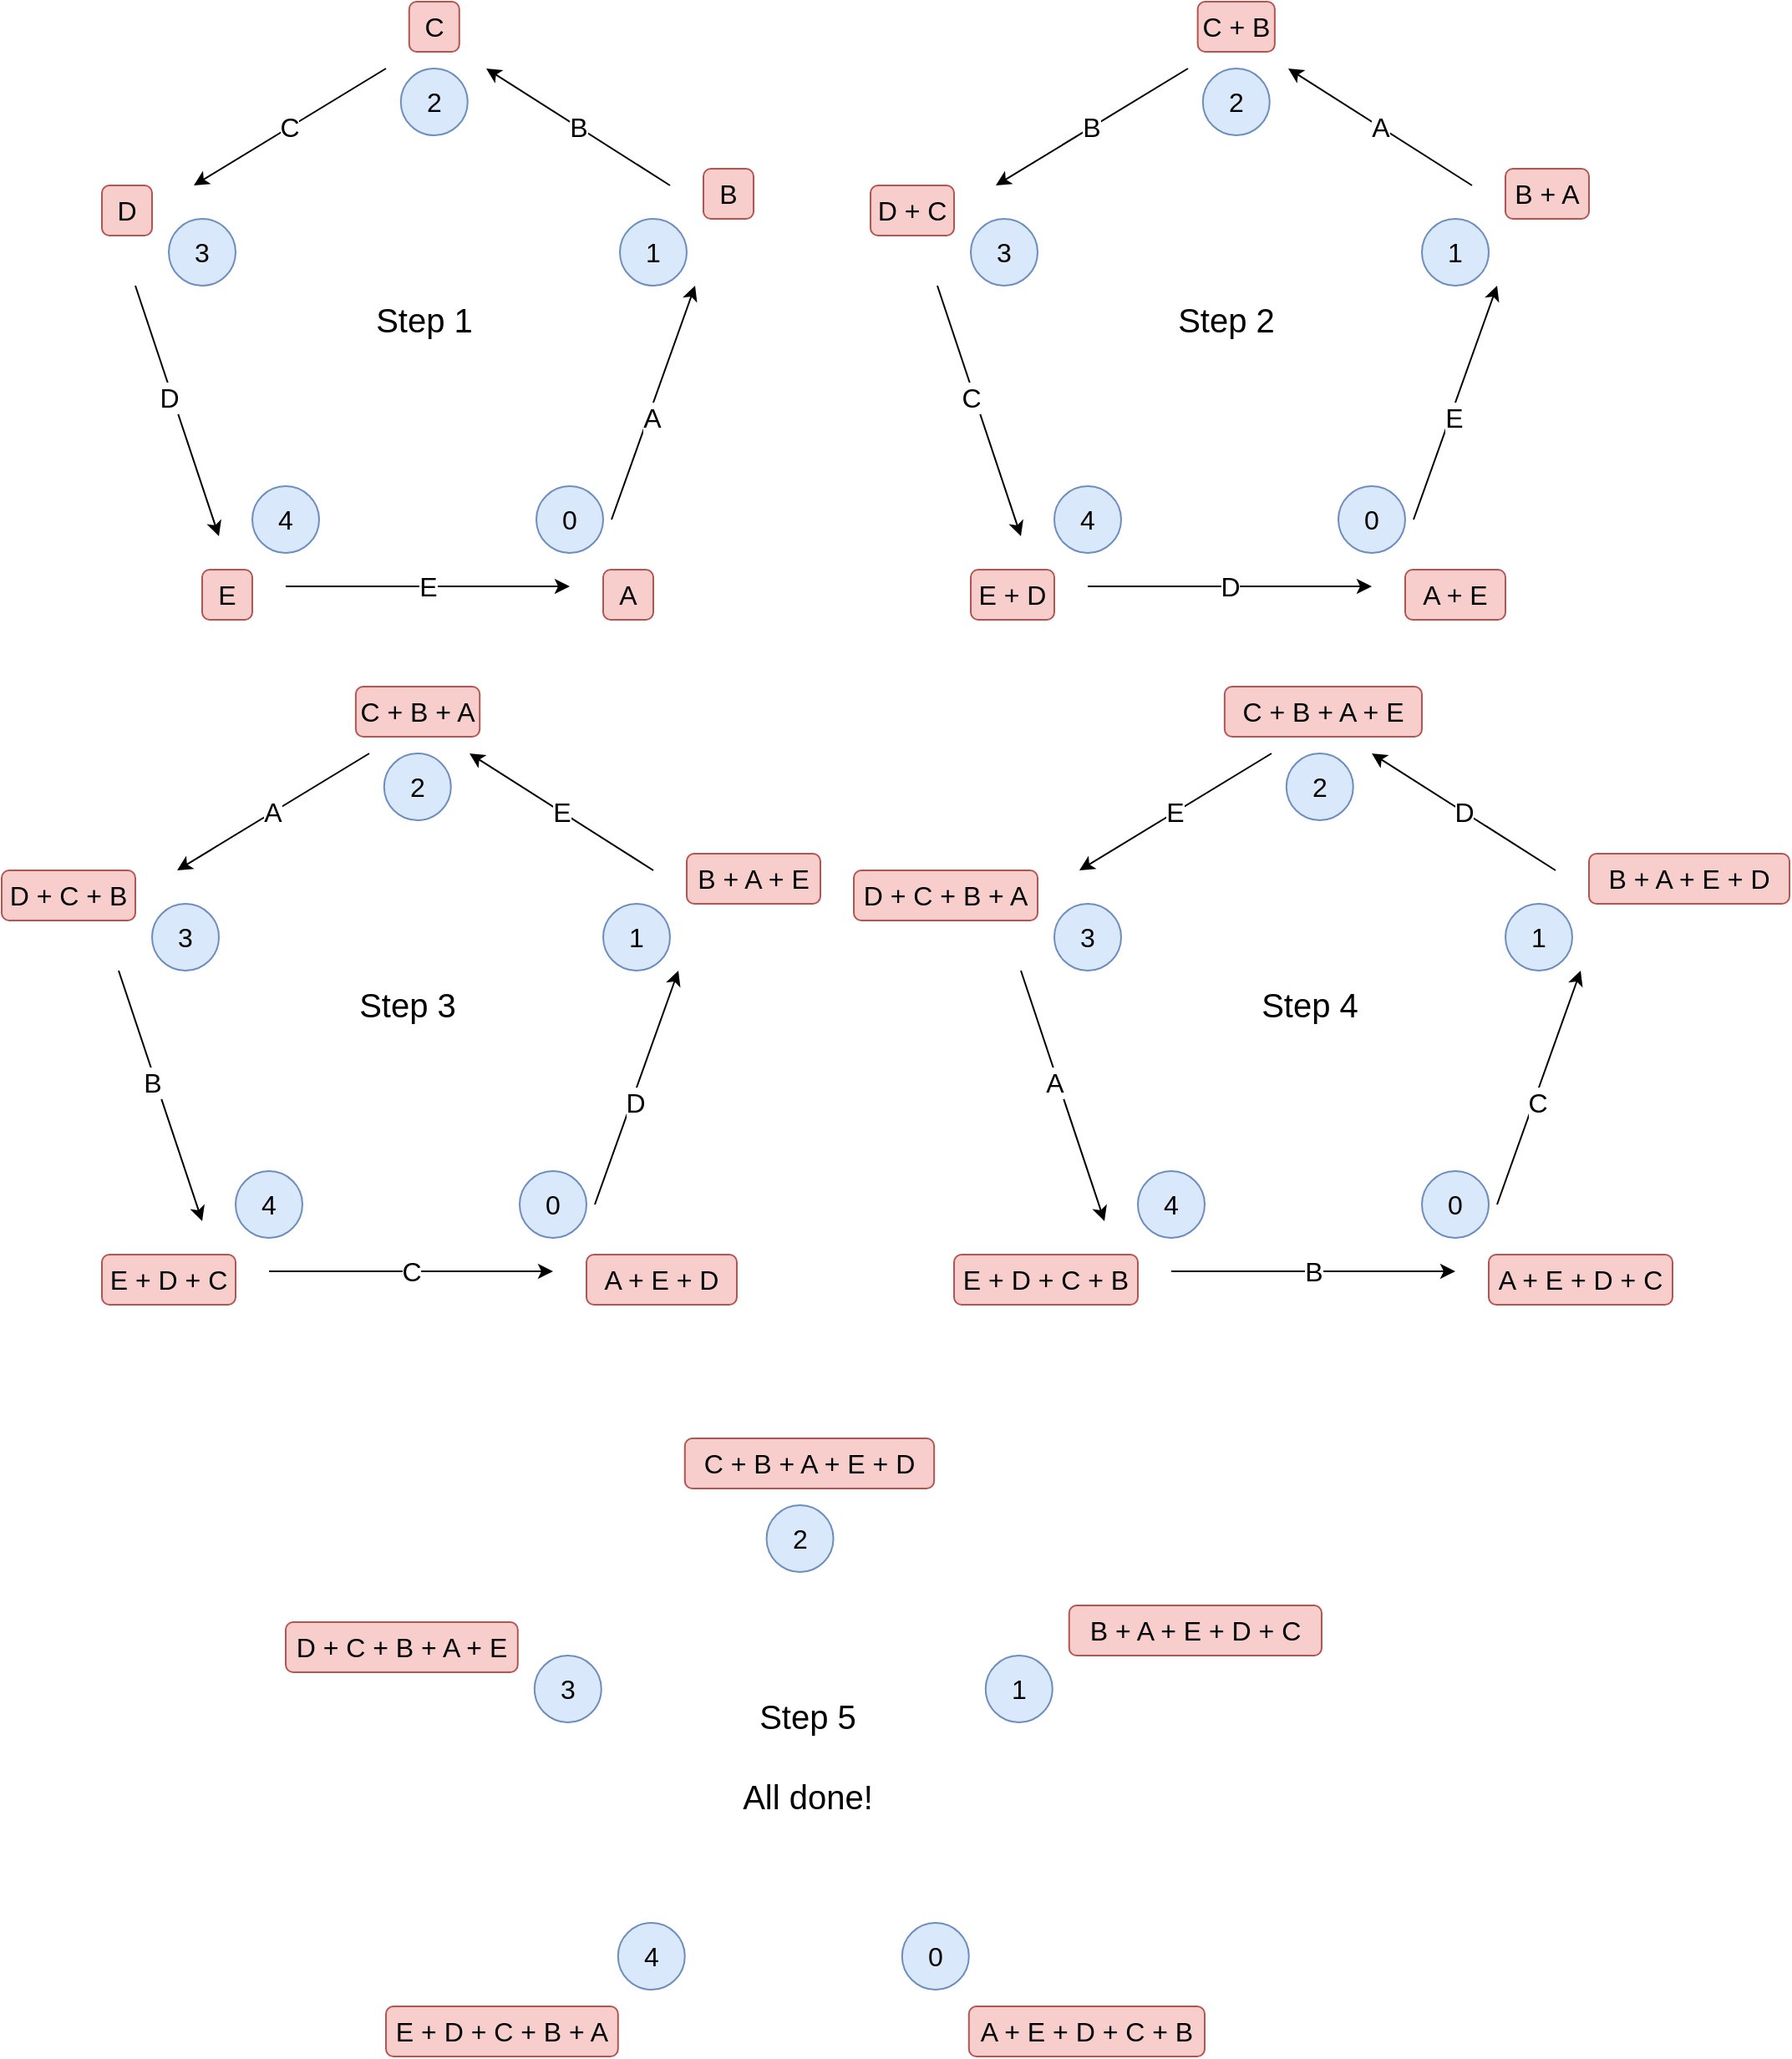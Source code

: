 <mxfile version="13.9.9" type="device"><diagram id="yCW7k7r_2g8WvcAUZqgE" name="Page-1"><mxGraphModel dx="786" dy="580" grid="1" gridSize="10" guides="1" tooltips="1" connect="1" arrows="1" fold="1" page="1" pageScale="1" pageWidth="827" pageHeight="1169" math="0" shadow="0"><root><mxCell id="0"/><mxCell id="1" parent="0"/><mxCell id="XMe_7JjSGgtUtgDLbpnC-4" value="0" style="ellipse;whiteSpace=wrap;html=1;aspect=fixed;fillColor=#dae8fc;strokeColor=#6c8ebf;fontSize=16;" vertex="1" parent="1"><mxGeometry x="350" y="300" width="40" height="40" as="geometry"/></mxCell><mxCell id="XMe_7JjSGgtUtgDLbpnC-5" value="1" style="ellipse;whiteSpace=wrap;html=1;aspect=fixed;fillColor=#dae8fc;strokeColor=#6c8ebf;fontSize=16;" vertex="1" parent="1"><mxGeometry x="400" y="140" width="40" height="40" as="geometry"/></mxCell><mxCell id="XMe_7JjSGgtUtgDLbpnC-6" value="2" style="ellipse;whiteSpace=wrap;html=1;aspect=fixed;fillColor=#dae8fc;strokeColor=#6c8ebf;fontSize=16;" vertex="1" parent="1"><mxGeometry x="268.89" y="50" width="40" height="40" as="geometry"/></mxCell><mxCell id="XMe_7JjSGgtUtgDLbpnC-7" value="3" style="ellipse;whiteSpace=wrap;html=1;aspect=fixed;fillColor=#dae8fc;strokeColor=#6c8ebf;fontSize=16;" vertex="1" parent="1"><mxGeometry x="130" y="140" width="40" height="40" as="geometry"/></mxCell><mxCell id="XMe_7JjSGgtUtgDLbpnC-8" value="4" style="ellipse;whiteSpace=wrap;html=1;aspect=fixed;fillColor=#dae8fc;strokeColor=#6c8ebf;fontSize=16;" vertex="1" parent="1"><mxGeometry x="180" y="300" width="40" height="40" as="geometry"/></mxCell><mxCell id="XMe_7JjSGgtUtgDLbpnC-9" value="A" style="rounded=1;whiteSpace=wrap;html=1;fontSize=16;fillColor=#f8cecc;strokeColor=#b85450;" vertex="1" parent="1"><mxGeometry x="390" y="350" width="30" height="30" as="geometry"/></mxCell><mxCell id="XMe_7JjSGgtUtgDLbpnC-10" value="B" style="rounded=1;whiteSpace=wrap;html=1;fontSize=16;fillColor=#f8cecc;strokeColor=#b85450;" vertex="1" parent="1"><mxGeometry x="450" y="110" width="30" height="30" as="geometry"/></mxCell><mxCell id="XMe_7JjSGgtUtgDLbpnC-11" value="C" style="rounded=1;whiteSpace=wrap;html=1;fontSize=16;fillColor=#f8cecc;strokeColor=#b85450;" vertex="1" parent="1"><mxGeometry x="273.89" y="10" width="30" height="30" as="geometry"/></mxCell><mxCell id="XMe_7JjSGgtUtgDLbpnC-12" value="D" style="rounded=1;whiteSpace=wrap;html=1;fontSize=16;fillColor=#f8cecc;strokeColor=#b85450;" vertex="1" parent="1"><mxGeometry x="90" y="120" width="30" height="30" as="geometry"/></mxCell><mxCell id="XMe_7JjSGgtUtgDLbpnC-13" value="E" style="rounded=1;whiteSpace=wrap;html=1;fontSize=16;fillColor=#f8cecc;strokeColor=#b85450;" vertex="1" parent="1"><mxGeometry x="150" y="350" width="30" height="30" as="geometry"/></mxCell><mxCell id="XMe_7JjSGgtUtgDLbpnC-14" value="" style="endArrow=classic;html=1;fontSize=16;" edge="1" parent="1"><mxGeometry width="50" height="50" relative="1" as="geometry"><mxPoint x="395" y="320" as="sourcePoint"/><mxPoint x="445" y="180" as="targetPoint"/></mxGeometry></mxCell><mxCell id="XMe_7JjSGgtUtgDLbpnC-15" value="A" style="edgeLabel;html=1;align=center;verticalAlign=middle;resizable=0;points=[];fontSize=16;" vertex="1" connectable="0" parent="XMe_7JjSGgtUtgDLbpnC-14"><mxGeometry x="-0.119" y="-2" relative="1" as="geometry"><mxPoint as="offset"/></mxGeometry></mxCell><mxCell id="XMe_7JjSGgtUtgDLbpnC-16" value="B" style="endArrow=classic;html=1;fontSize=16;" edge="1" parent="1"><mxGeometry width="50" height="50" relative="1" as="geometry"><mxPoint x="430" y="120" as="sourcePoint"/><mxPoint x="320" y="50" as="targetPoint"/></mxGeometry></mxCell><mxCell id="XMe_7JjSGgtUtgDLbpnC-17" value="C" style="endArrow=classic;html=1;fontSize=16;" edge="1" parent="1"><mxGeometry width="50" height="50" relative="1" as="geometry"><mxPoint x="260" y="50" as="sourcePoint"/><mxPoint x="145" y="120" as="targetPoint"/></mxGeometry></mxCell><mxCell id="XMe_7JjSGgtUtgDLbpnC-19" value="" style="endArrow=classic;html=1;fontSize=16;" edge="1" parent="1"><mxGeometry width="50" height="50" relative="1" as="geometry"><mxPoint x="110" y="180" as="sourcePoint"/><mxPoint x="160" y="330" as="targetPoint"/></mxGeometry></mxCell><mxCell id="XMe_7JjSGgtUtgDLbpnC-20" value="D" style="edgeLabel;html=1;align=center;verticalAlign=middle;resizable=0;points=[];fontSize=16;" vertex="1" connectable="0" parent="XMe_7JjSGgtUtgDLbpnC-19"><mxGeometry x="-0.119" y="-2" relative="1" as="geometry"><mxPoint as="offset"/></mxGeometry></mxCell><mxCell id="XMe_7JjSGgtUtgDLbpnC-21" value="E" style="endArrow=classic;html=1;fontSize=16;" edge="1" parent="1"><mxGeometry width="50" height="50" relative="1" as="geometry"><mxPoint x="200" y="360" as="sourcePoint"/><mxPoint x="370" y="360" as="targetPoint"/></mxGeometry></mxCell><mxCell id="XMe_7JjSGgtUtgDLbpnC-22" value="Step 1" style="text;html=1;strokeColor=none;fillColor=none;align=center;verticalAlign=middle;whiteSpace=wrap;rounded=0;fontSize=20;" vertex="1" parent="1"><mxGeometry x="250" y="190" width="66.11" height="20" as="geometry"/></mxCell><mxCell id="XMe_7JjSGgtUtgDLbpnC-23" value="0" style="ellipse;whiteSpace=wrap;html=1;aspect=fixed;fillColor=#dae8fc;strokeColor=#6c8ebf;fontSize=16;" vertex="1" parent="1"><mxGeometry x="830" y="300" width="40" height="40" as="geometry"/></mxCell><mxCell id="XMe_7JjSGgtUtgDLbpnC-24" value="1" style="ellipse;whiteSpace=wrap;html=1;aspect=fixed;fillColor=#dae8fc;strokeColor=#6c8ebf;fontSize=16;" vertex="1" parent="1"><mxGeometry x="880" y="140" width="40" height="40" as="geometry"/></mxCell><mxCell id="XMe_7JjSGgtUtgDLbpnC-25" value="2" style="ellipse;whiteSpace=wrap;html=1;aspect=fixed;fillColor=#dae8fc;strokeColor=#6c8ebf;fontSize=16;" vertex="1" parent="1"><mxGeometry x="748.89" y="50" width="40" height="40" as="geometry"/></mxCell><mxCell id="XMe_7JjSGgtUtgDLbpnC-26" value="3" style="ellipse;whiteSpace=wrap;html=1;aspect=fixed;fillColor=#dae8fc;strokeColor=#6c8ebf;fontSize=16;" vertex="1" parent="1"><mxGeometry x="610" y="140" width="40" height="40" as="geometry"/></mxCell><mxCell id="XMe_7JjSGgtUtgDLbpnC-27" value="4" style="ellipse;whiteSpace=wrap;html=1;aspect=fixed;fillColor=#dae8fc;strokeColor=#6c8ebf;fontSize=16;" vertex="1" parent="1"><mxGeometry x="660" y="300" width="40" height="40" as="geometry"/></mxCell><mxCell id="XMe_7JjSGgtUtgDLbpnC-28" value="A + E" style="rounded=1;whiteSpace=wrap;html=1;fontSize=16;fillColor=#f8cecc;strokeColor=#b85450;" vertex="1" parent="1"><mxGeometry x="870" y="350" width="60" height="30" as="geometry"/></mxCell><mxCell id="XMe_7JjSGgtUtgDLbpnC-29" value="B + A" style="rounded=1;whiteSpace=wrap;html=1;fontSize=16;fillColor=#f8cecc;strokeColor=#b85450;" vertex="1" parent="1"><mxGeometry x="930" y="110" width="50" height="30" as="geometry"/></mxCell><mxCell id="XMe_7JjSGgtUtgDLbpnC-30" value="C + B" style="rounded=1;whiteSpace=wrap;html=1;fontSize=16;fillColor=#f8cecc;strokeColor=#b85450;" vertex="1" parent="1"><mxGeometry x="745.83" y="10" width="46.11" height="30" as="geometry"/></mxCell><mxCell id="XMe_7JjSGgtUtgDLbpnC-31" value="D + C" style="rounded=1;whiteSpace=wrap;html=1;fontSize=16;fillColor=#f8cecc;strokeColor=#b85450;" vertex="1" parent="1"><mxGeometry x="550" y="120" width="50" height="30" as="geometry"/></mxCell><mxCell id="XMe_7JjSGgtUtgDLbpnC-32" value="E + D" style="rounded=1;whiteSpace=wrap;html=1;fontSize=16;fillColor=#f8cecc;strokeColor=#b85450;" vertex="1" parent="1"><mxGeometry x="610" y="350" width="50" height="30" as="geometry"/></mxCell><mxCell id="XMe_7JjSGgtUtgDLbpnC-33" value="" style="endArrow=classic;html=1;fontSize=16;" edge="1" parent="1"><mxGeometry width="50" height="50" relative="1" as="geometry"><mxPoint x="875" y="320" as="sourcePoint"/><mxPoint x="925" y="180" as="targetPoint"/></mxGeometry></mxCell><mxCell id="XMe_7JjSGgtUtgDLbpnC-34" value="E" style="edgeLabel;html=1;align=center;verticalAlign=middle;resizable=0;points=[];fontSize=16;" vertex="1" connectable="0" parent="XMe_7JjSGgtUtgDLbpnC-33"><mxGeometry x="-0.119" y="-2" relative="1" as="geometry"><mxPoint as="offset"/></mxGeometry></mxCell><mxCell id="XMe_7JjSGgtUtgDLbpnC-35" value="A" style="endArrow=classic;html=1;fontSize=16;" edge="1" parent="1"><mxGeometry width="50" height="50" relative="1" as="geometry"><mxPoint x="910" y="120" as="sourcePoint"/><mxPoint x="800" y="50" as="targetPoint"/></mxGeometry></mxCell><mxCell id="XMe_7JjSGgtUtgDLbpnC-36" value="B" style="endArrow=classic;html=1;fontSize=16;" edge="1" parent="1"><mxGeometry width="50" height="50" relative="1" as="geometry"><mxPoint x="740" y="50" as="sourcePoint"/><mxPoint x="625" y="120" as="targetPoint"/></mxGeometry></mxCell><mxCell id="XMe_7JjSGgtUtgDLbpnC-37" value="" style="endArrow=classic;html=1;fontSize=16;" edge="1" parent="1"><mxGeometry width="50" height="50" relative="1" as="geometry"><mxPoint x="590" y="180" as="sourcePoint"/><mxPoint x="640" y="330" as="targetPoint"/></mxGeometry></mxCell><mxCell id="XMe_7JjSGgtUtgDLbpnC-38" value="C" style="edgeLabel;html=1;align=center;verticalAlign=middle;resizable=0;points=[];fontSize=16;" vertex="1" connectable="0" parent="XMe_7JjSGgtUtgDLbpnC-37"><mxGeometry x="-0.119" y="-2" relative="1" as="geometry"><mxPoint as="offset"/></mxGeometry></mxCell><mxCell id="XMe_7JjSGgtUtgDLbpnC-39" value="D" style="endArrow=classic;html=1;fontSize=16;" edge="1" parent="1"><mxGeometry width="50" height="50" relative="1" as="geometry"><mxPoint x="680" y="360" as="sourcePoint"/><mxPoint x="850" y="360" as="targetPoint"/></mxGeometry></mxCell><mxCell id="XMe_7JjSGgtUtgDLbpnC-40" value="Step 2" style="text;html=1;strokeColor=none;fillColor=none;align=center;verticalAlign=middle;whiteSpace=wrap;rounded=0;fontSize=20;" vertex="1" parent="1"><mxGeometry x="730" y="190" width="66.11" height="20" as="geometry"/></mxCell><mxCell id="XMe_7JjSGgtUtgDLbpnC-59" value="0" style="ellipse;whiteSpace=wrap;html=1;aspect=fixed;fillColor=#dae8fc;strokeColor=#6c8ebf;fontSize=16;" vertex="1" parent="1"><mxGeometry x="340" y="710" width="40" height="40" as="geometry"/></mxCell><mxCell id="XMe_7JjSGgtUtgDLbpnC-60" value="1" style="ellipse;whiteSpace=wrap;html=1;aspect=fixed;fillColor=#dae8fc;strokeColor=#6c8ebf;fontSize=16;" vertex="1" parent="1"><mxGeometry x="390" y="550" width="40" height="40" as="geometry"/></mxCell><mxCell id="XMe_7JjSGgtUtgDLbpnC-61" value="2" style="ellipse;whiteSpace=wrap;html=1;aspect=fixed;fillColor=#dae8fc;strokeColor=#6c8ebf;fontSize=16;" vertex="1" parent="1"><mxGeometry x="258.89" y="460" width="40" height="40" as="geometry"/></mxCell><mxCell id="XMe_7JjSGgtUtgDLbpnC-62" value="3" style="ellipse;whiteSpace=wrap;html=1;aspect=fixed;fillColor=#dae8fc;strokeColor=#6c8ebf;fontSize=16;" vertex="1" parent="1"><mxGeometry x="120" y="550" width="40" height="40" as="geometry"/></mxCell><mxCell id="XMe_7JjSGgtUtgDLbpnC-63" value="4" style="ellipse;whiteSpace=wrap;html=1;aspect=fixed;fillColor=#dae8fc;strokeColor=#6c8ebf;fontSize=16;" vertex="1" parent="1"><mxGeometry x="170" y="710" width="40" height="40" as="geometry"/></mxCell><mxCell id="XMe_7JjSGgtUtgDLbpnC-64" value="A + E + D" style="rounded=1;whiteSpace=wrap;html=1;fontSize=16;fillColor=#f8cecc;strokeColor=#b85450;" vertex="1" parent="1"><mxGeometry x="380" y="760" width="90" height="30" as="geometry"/></mxCell><mxCell id="XMe_7JjSGgtUtgDLbpnC-65" value="B + A + E" style="rounded=1;whiteSpace=wrap;html=1;fontSize=16;fillColor=#f8cecc;strokeColor=#b85450;" vertex="1" parent="1"><mxGeometry x="440" y="520" width="80" height="30" as="geometry"/></mxCell><mxCell id="XMe_7JjSGgtUtgDLbpnC-66" value="C + B + A" style="rounded=1;whiteSpace=wrap;html=1;fontSize=16;fillColor=#f8cecc;strokeColor=#b85450;" vertex="1" parent="1"><mxGeometry x="241.94" y="420" width="74.17" height="30" as="geometry"/></mxCell><mxCell id="XMe_7JjSGgtUtgDLbpnC-67" value="D + C + B" style="rounded=1;whiteSpace=wrap;html=1;fontSize=16;fillColor=#f8cecc;strokeColor=#b85450;" vertex="1" parent="1"><mxGeometry x="30" y="530" width="80" height="30" as="geometry"/></mxCell><mxCell id="XMe_7JjSGgtUtgDLbpnC-68" value="E + D + C" style="rounded=1;whiteSpace=wrap;html=1;fontSize=16;fillColor=#f8cecc;strokeColor=#b85450;" vertex="1" parent="1"><mxGeometry x="90" y="760" width="80" height="30" as="geometry"/></mxCell><mxCell id="XMe_7JjSGgtUtgDLbpnC-69" value="" style="endArrow=classic;html=1;fontSize=16;" edge="1" parent="1"><mxGeometry width="50" height="50" relative="1" as="geometry"><mxPoint x="385" y="730" as="sourcePoint"/><mxPoint x="435" y="590" as="targetPoint"/></mxGeometry></mxCell><mxCell id="XMe_7JjSGgtUtgDLbpnC-70" value="D" style="edgeLabel;html=1;align=center;verticalAlign=middle;resizable=0;points=[];fontSize=16;" vertex="1" connectable="0" parent="XMe_7JjSGgtUtgDLbpnC-69"><mxGeometry x="-0.119" y="-2" relative="1" as="geometry"><mxPoint as="offset"/></mxGeometry></mxCell><mxCell id="XMe_7JjSGgtUtgDLbpnC-71" value="E" style="endArrow=classic;html=1;fontSize=16;" edge="1" parent="1"><mxGeometry width="50" height="50" relative="1" as="geometry"><mxPoint x="420" y="530" as="sourcePoint"/><mxPoint x="310" y="460" as="targetPoint"/></mxGeometry></mxCell><mxCell id="XMe_7JjSGgtUtgDLbpnC-72" value="A" style="endArrow=classic;html=1;fontSize=16;" edge="1" parent="1"><mxGeometry width="50" height="50" relative="1" as="geometry"><mxPoint x="250" y="460" as="sourcePoint"/><mxPoint x="135" y="530" as="targetPoint"/></mxGeometry></mxCell><mxCell id="XMe_7JjSGgtUtgDLbpnC-73" value="" style="endArrow=classic;html=1;fontSize=16;" edge="1" parent="1"><mxGeometry width="50" height="50" relative="1" as="geometry"><mxPoint x="100" y="590" as="sourcePoint"/><mxPoint x="150" y="740" as="targetPoint"/></mxGeometry></mxCell><mxCell id="XMe_7JjSGgtUtgDLbpnC-74" value="B" style="edgeLabel;html=1;align=center;verticalAlign=middle;resizable=0;points=[];fontSize=16;" vertex="1" connectable="0" parent="XMe_7JjSGgtUtgDLbpnC-73"><mxGeometry x="-0.119" y="-2" relative="1" as="geometry"><mxPoint as="offset"/></mxGeometry></mxCell><mxCell id="XMe_7JjSGgtUtgDLbpnC-75" value="C" style="endArrow=classic;html=1;fontSize=16;" edge="1" parent="1"><mxGeometry width="50" height="50" relative="1" as="geometry"><mxPoint x="190" y="770" as="sourcePoint"/><mxPoint x="360" y="770" as="targetPoint"/></mxGeometry></mxCell><mxCell id="XMe_7JjSGgtUtgDLbpnC-76" value="Step 3" style="text;html=1;strokeColor=none;fillColor=none;align=center;verticalAlign=middle;whiteSpace=wrap;rounded=0;fontSize=20;" vertex="1" parent="1"><mxGeometry x="240" y="600" width="66.11" height="20" as="geometry"/></mxCell><mxCell id="XMe_7JjSGgtUtgDLbpnC-77" value="0" style="ellipse;whiteSpace=wrap;html=1;aspect=fixed;fillColor=#dae8fc;strokeColor=#6c8ebf;fontSize=16;" vertex="1" parent="1"><mxGeometry x="880" y="710" width="40" height="40" as="geometry"/></mxCell><mxCell id="XMe_7JjSGgtUtgDLbpnC-78" value="1" style="ellipse;whiteSpace=wrap;html=1;aspect=fixed;fillColor=#dae8fc;strokeColor=#6c8ebf;fontSize=16;" vertex="1" parent="1"><mxGeometry x="930" y="550" width="40" height="40" as="geometry"/></mxCell><mxCell id="XMe_7JjSGgtUtgDLbpnC-79" value="2" style="ellipse;whiteSpace=wrap;html=1;aspect=fixed;fillColor=#dae8fc;strokeColor=#6c8ebf;fontSize=16;" vertex="1" parent="1"><mxGeometry x="798.89" y="460" width="40" height="40" as="geometry"/></mxCell><mxCell id="XMe_7JjSGgtUtgDLbpnC-80" value="3" style="ellipse;whiteSpace=wrap;html=1;aspect=fixed;fillColor=#dae8fc;strokeColor=#6c8ebf;fontSize=16;" vertex="1" parent="1"><mxGeometry x="660" y="550" width="40" height="40" as="geometry"/></mxCell><mxCell id="XMe_7JjSGgtUtgDLbpnC-81" value="4" style="ellipse;whiteSpace=wrap;html=1;aspect=fixed;fillColor=#dae8fc;strokeColor=#6c8ebf;fontSize=16;" vertex="1" parent="1"><mxGeometry x="710" y="710" width="40" height="40" as="geometry"/></mxCell><mxCell id="XMe_7JjSGgtUtgDLbpnC-82" value="A + E + D + C" style="rounded=1;whiteSpace=wrap;html=1;fontSize=16;fillColor=#f8cecc;strokeColor=#b85450;" vertex="1" parent="1"><mxGeometry x="920" y="760" width="110" height="30" as="geometry"/></mxCell><mxCell id="XMe_7JjSGgtUtgDLbpnC-83" value="B + A + E + D" style="rounded=1;whiteSpace=wrap;html=1;fontSize=16;fillColor=#f8cecc;strokeColor=#b85450;" vertex="1" parent="1"><mxGeometry x="980" y="520" width="120" height="30" as="geometry"/></mxCell><mxCell id="XMe_7JjSGgtUtgDLbpnC-84" value="C + B + A + E" style="rounded=1;whiteSpace=wrap;html=1;fontSize=16;fillColor=#f8cecc;strokeColor=#b85450;" vertex="1" parent="1"><mxGeometry x="761.94" y="420" width="118.06" height="30" as="geometry"/></mxCell><mxCell id="XMe_7JjSGgtUtgDLbpnC-85" value="D + C + B + A" style="rounded=1;whiteSpace=wrap;html=1;fontSize=16;fillColor=#f8cecc;strokeColor=#b85450;" vertex="1" parent="1"><mxGeometry x="540" y="530" width="110" height="30" as="geometry"/></mxCell><mxCell id="XMe_7JjSGgtUtgDLbpnC-86" value="E + D + C + B" style="rounded=1;whiteSpace=wrap;html=1;fontSize=16;fillColor=#f8cecc;strokeColor=#b85450;" vertex="1" parent="1"><mxGeometry x="600" y="760" width="110" height="30" as="geometry"/></mxCell><mxCell id="XMe_7JjSGgtUtgDLbpnC-87" value="" style="endArrow=classic;html=1;fontSize=16;" edge="1" parent="1"><mxGeometry width="50" height="50" relative="1" as="geometry"><mxPoint x="925" y="730" as="sourcePoint"/><mxPoint x="975" y="590" as="targetPoint"/></mxGeometry></mxCell><mxCell id="XMe_7JjSGgtUtgDLbpnC-88" value="C" style="edgeLabel;html=1;align=center;verticalAlign=middle;resizable=0;points=[];fontSize=16;" vertex="1" connectable="0" parent="XMe_7JjSGgtUtgDLbpnC-87"><mxGeometry x="-0.119" y="-2" relative="1" as="geometry"><mxPoint as="offset"/></mxGeometry></mxCell><mxCell id="XMe_7JjSGgtUtgDLbpnC-89" value="D" style="endArrow=classic;html=1;fontSize=16;" edge="1" parent="1"><mxGeometry width="50" height="50" relative="1" as="geometry"><mxPoint x="960" y="530" as="sourcePoint"/><mxPoint x="850" y="460" as="targetPoint"/></mxGeometry></mxCell><mxCell id="XMe_7JjSGgtUtgDLbpnC-90" value="E" style="endArrow=classic;html=1;fontSize=16;" edge="1" parent="1"><mxGeometry width="50" height="50" relative="1" as="geometry"><mxPoint x="790" y="460" as="sourcePoint"/><mxPoint x="675" y="530" as="targetPoint"/></mxGeometry></mxCell><mxCell id="XMe_7JjSGgtUtgDLbpnC-91" value="" style="endArrow=classic;html=1;fontSize=16;" edge="1" parent="1"><mxGeometry width="50" height="50" relative="1" as="geometry"><mxPoint x="640" y="590" as="sourcePoint"/><mxPoint x="690" y="740" as="targetPoint"/></mxGeometry></mxCell><mxCell id="XMe_7JjSGgtUtgDLbpnC-92" value="A" style="edgeLabel;html=1;align=center;verticalAlign=middle;resizable=0;points=[];fontSize=16;" vertex="1" connectable="0" parent="XMe_7JjSGgtUtgDLbpnC-91"><mxGeometry x="-0.119" y="-2" relative="1" as="geometry"><mxPoint as="offset"/></mxGeometry></mxCell><mxCell id="XMe_7JjSGgtUtgDLbpnC-93" value="B" style="endArrow=classic;html=1;fontSize=16;" edge="1" parent="1"><mxGeometry width="50" height="50" relative="1" as="geometry"><mxPoint x="730" y="770" as="sourcePoint"/><mxPoint x="900" y="770" as="targetPoint"/></mxGeometry></mxCell><mxCell id="XMe_7JjSGgtUtgDLbpnC-94" value="Step 4" style="text;html=1;strokeColor=none;fillColor=none;align=center;verticalAlign=middle;whiteSpace=wrap;rounded=0;fontSize=20;" vertex="1" parent="1"><mxGeometry x="780" y="600" width="66.11" height="20" as="geometry"/></mxCell><mxCell id="XMe_7JjSGgtUtgDLbpnC-95" value="0" style="ellipse;whiteSpace=wrap;html=1;aspect=fixed;fillColor=#dae8fc;strokeColor=#6c8ebf;fontSize=16;" vertex="1" parent="1"><mxGeometry x="568.89" y="1160" width="40" height="40" as="geometry"/></mxCell><mxCell id="XMe_7JjSGgtUtgDLbpnC-96" value="1" style="ellipse;whiteSpace=wrap;html=1;aspect=fixed;fillColor=#dae8fc;strokeColor=#6c8ebf;fontSize=16;" vertex="1" parent="1"><mxGeometry x="618.89" y="1000" width="40" height="40" as="geometry"/></mxCell><mxCell id="XMe_7JjSGgtUtgDLbpnC-97" value="2" style="ellipse;whiteSpace=wrap;html=1;aspect=fixed;fillColor=#dae8fc;strokeColor=#6c8ebf;fontSize=16;" vertex="1" parent="1"><mxGeometry x="487.78" y="910" width="40" height="40" as="geometry"/></mxCell><mxCell id="XMe_7JjSGgtUtgDLbpnC-98" value="3" style="ellipse;whiteSpace=wrap;html=1;aspect=fixed;fillColor=#dae8fc;strokeColor=#6c8ebf;fontSize=16;" vertex="1" parent="1"><mxGeometry x="348.89" y="1000" width="40" height="40" as="geometry"/></mxCell><mxCell id="XMe_7JjSGgtUtgDLbpnC-99" value="4" style="ellipse;whiteSpace=wrap;html=1;aspect=fixed;fillColor=#dae8fc;strokeColor=#6c8ebf;fontSize=16;" vertex="1" parent="1"><mxGeometry x="398.89" y="1160" width="40" height="40" as="geometry"/></mxCell><mxCell id="XMe_7JjSGgtUtgDLbpnC-100" value="A + E + D + C + B" style="rounded=1;whiteSpace=wrap;html=1;fontSize=16;fillColor=#f8cecc;strokeColor=#b85450;" vertex="1" parent="1"><mxGeometry x="608.89" y="1210" width="141.11" height="30" as="geometry"/></mxCell><mxCell id="XMe_7JjSGgtUtgDLbpnC-101" value="B + A + E + D + C" style="rounded=1;whiteSpace=wrap;html=1;fontSize=16;fillColor=#f8cecc;strokeColor=#b85450;" vertex="1" parent="1"><mxGeometry x="668.89" y="970" width="151.11" height="30" as="geometry"/></mxCell><mxCell id="XMe_7JjSGgtUtgDLbpnC-102" value="C + B + A + E + D" style="rounded=1;whiteSpace=wrap;html=1;fontSize=16;fillColor=#f8cecc;strokeColor=#b85450;" vertex="1" parent="1"><mxGeometry x="438.89" y="870" width="149.17" height="30" as="geometry"/></mxCell><mxCell id="XMe_7JjSGgtUtgDLbpnC-103" value="D + C + B + A + E" style="rounded=1;whiteSpace=wrap;html=1;fontSize=16;fillColor=#f8cecc;strokeColor=#b85450;" vertex="1" parent="1"><mxGeometry x="200" y="980" width="138.89" height="30" as="geometry"/></mxCell><mxCell id="XMe_7JjSGgtUtgDLbpnC-104" value="E + D + C + B + A" style="rounded=1;whiteSpace=wrap;html=1;fontSize=16;fillColor=#f8cecc;strokeColor=#b85450;" vertex="1" parent="1"><mxGeometry x="260" y="1210" width="138.89" height="30" as="geometry"/></mxCell><mxCell id="XMe_7JjSGgtUtgDLbpnC-112" value="Step 5&lt;br&gt;&lt;br&gt;All done!" style="text;html=1;strokeColor=none;fillColor=none;align=center;verticalAlign=middle;whiteSpace=wrap;rounded=0;fontSize=20;" vertex="1" parent="1"><mxGeometry x="470" y="1020" width="85" height="80" as="geometry"/></mxCell></root></mxGraphModel></diagram></mxfile>